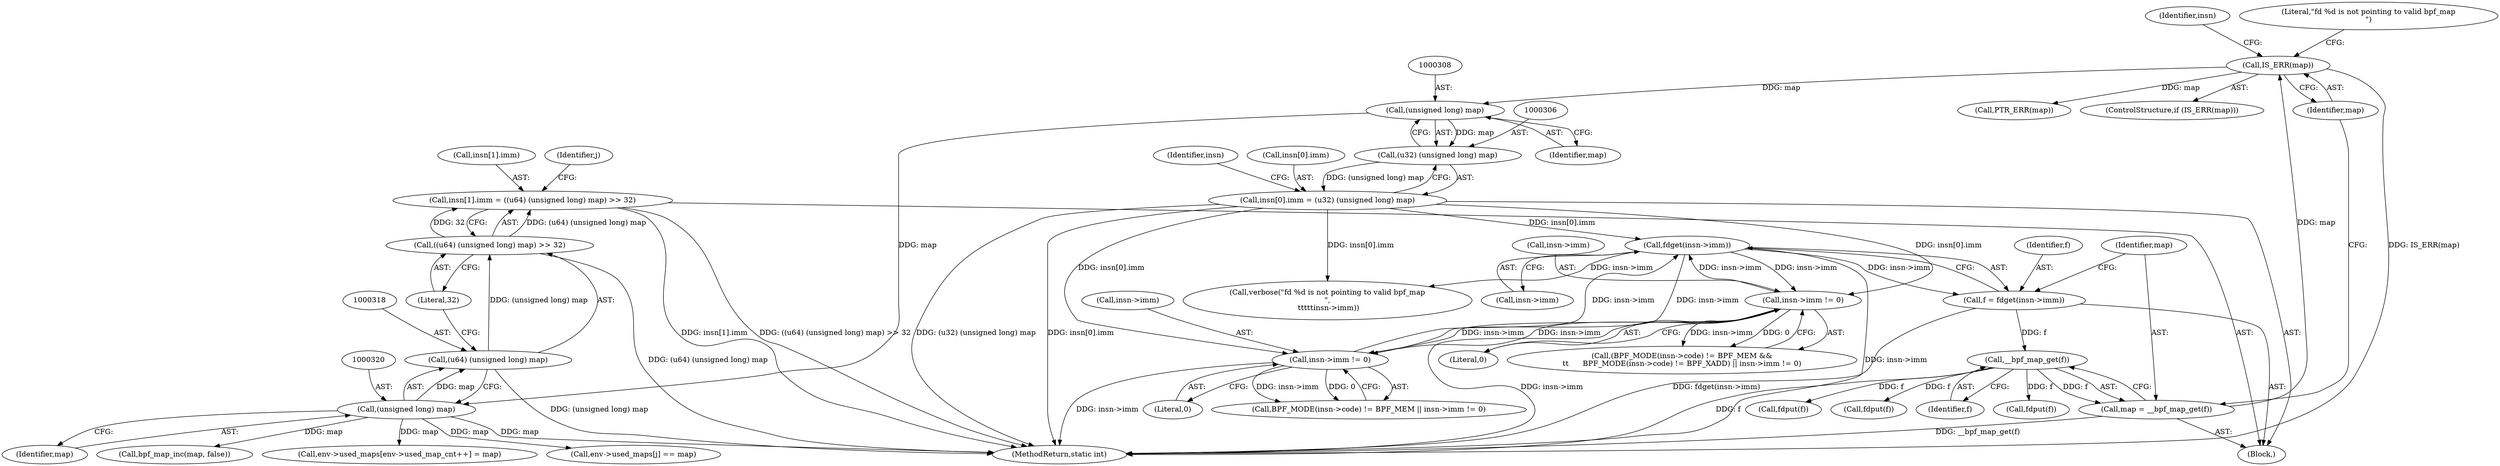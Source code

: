 digraph "0_linux_8358b02bf67d3a5d8a825070e1aa73f25fb2e4c7@array" {
"1000310" [label="(Call,insn[1].imm = ((u64) (unsigned long) map) >> 32)"];
"1000316" [label="(Call,((u64) (unsigned long) map) >> 32)"];
"1000317" [label="(Call,(u64) (unsigned long) map)"];
"1000319" [label="(Call,(unsigned long) map)"];
"1000307" [label="(Call,(unsigned long) map)"];
"1000288" [label="(Call,IS_ERR(map))"];
"1000283" [label="(Call,map = __bpf_map_get(f))"];
"1000285" [label="(Call,__bpf_map_get(f))"];
"1000277" [label="(Call,f = fdget(insn->imm))"];
"1000279" [label="(Call,fdget(insn->imm))"];
"1000188" [label="(Call,insn->imm != 0)"];
"1000299" [label="(Call,insn[0].imm = (u32) (unsigned long) map)"];
"1000305" [label="(Call,(u32) (unsigned long) map)"];
"1000155" [label="(Call,insn->imm != 0)"];
"1000285" [label="(Call,__bpf_map_get(f))"];
"1000174" [label="(Call,(BPF_MODE(insn->code) != BPF_MEM &&\n\t\t      BPF_MODE(insn->code) != BPF_XADD) || insn->imm != 0)"];
"1000353" [label="(Call,fdput(f))"];
"1000309" [label="(Identifier,map)"];
"1000371" [label="(Call,fdput(f))"];
"1000307" [label="(Call,(unsigned long) map)"];
"1000148" [label="(Call,BPF_MODE(insn->code) != BPF_MEM || insn->imm != 0)"];
"1000284" [label="(Identifier,map)"];
"1000311" [label="(Call,insn[1].imm)"];
"1000321" [label="(Identifier,map)"];
"1000159" [label="(Literal,0)"];
"1000286" [label="(Identifier,f)"];
"1000288" [label="(Call,IS_ERR(map))"];
"1000278" [label="(Identifier,f)"];
"1000299" [label="(Call,insn[0].imm = (u32) (unsigned long) map)"];
"1000277" [label="(Call,f = fdget(insn->imm))"];
"1000319" [label="(Call,(unsigned long) map)"];
"1000289" [label="(Identifier,map)"];
"1000283" [label="(Call,map = __bpf_map_get(f))"];
"1000297" [label="(Call,PTR_ERR(map))"];
"1000317" [label="(Call,(u64) (unsigned long) map)"];
"1000302" [label="(Identifier,insn)"];
"1000280" [label="(Call,insn->imm)"];
"1000316" [label="(Call,((u64) (unsigned long) map) >> 32)"];
"1000156" [label="(Call,insn->imm)"];
"1000279" [label="(Call,fdget(insn->imm))"];
"1000322" [label="(Literal,32)"];
"1000189" [label="(Call,insn->imm)"];
"1000155" [label="(Call,insn->imm != 0)"];
"1000368" [label="(Call,bpf_map_inc(map, false))"];
"1000313" [label="(Identifier,insn)"];
"1000358" [label="(Call,env->used_maps[env->used_map_cnt++] = map)"];
"1000325" [label="(Identifier,j)"];
"1000300" [label="(Call,insn[0].imm)"];
"1000211" [label="(Block,)"];
"1000310" [label="(Call,insn[1].imm = ((u64) (unsigned long) map) >> 32)"];
"1000291" [label="(Call,verbose(\"fd %d is not pointing to valid bpf_map\n\",\n \t\t\t\t\tinsn->imm))"];
"1000192" [label="(Literal,0)"];
"1000305" [label="(Call,(u32) (unsigned long) map)"];
"1000292" [label="(Literal,\"fd %d is not pointing to valid bpf_map\n\")"];
"1000287" [label="(ControlStructure,if (IS_ERR(map)))"];
"1000335" [label="(Call,env->used_maps[j] == map)"];
"1000380" [label="(MethodReturn,static int)"];
"1000343" [label="(Call,fdput(f))"];
"1000188" [label="(Call,insn->imm != 0)"];
"1000310" -> "1000211"  [label="AST: "];
"1000310" -> "1000316"  [label="CFG: "];
"1000311" -> "1000310"  [label="AST: "];
"1000316" -> "1000310"  [label="AST: "];
"1000325" -> "1000310"  [label="CFG: "];
"1000310" -> "1000380"  [label="DDG: ((u64) (unsigned long) map) >> 32"];
"1000310" -> "1000380"  [label="DDG: insn[1].imm"];
"1000316" -> "1000310"  [label="DDG: (u64) (unsigned long) map"];
"1000316" -> "1000310"  [label="DDG: 32"];
"1000316" -> "1000322"  [label="CFG: "];
"1000317" -> "1000316"  [label="AST: "];
"1000322" -> "1000316"  [label="AST: "];
"1000316" -> "1000380"  [label="DDG: (u64) (unsigned long) map"];
"1000317" -> "1000316"  [label="DDG: (unsigned long) map"];
"1000317" -> "1000319"  [label="CFG: "];
"1000318" -> "1000317"  [label="AST: "];
"1000319" -> "1000317"  [label="AST: "];
"1000322" -> "1000317"  [label="CFG: "];
"1000317" -> "1000380"  [label="DDG: (unsigned long) map"];
"1000319" -> "1000317"  [label="DDG: map"];
"1000319" -> "1000321"  [label="CFG: "];
"1000320" -> "1000319"  [label="AST: "];
"1000321" -> "1000319"  [label="AST: "];
"1000319" -> "1000380"  [label="DDG: map"];
"1000307" -> "1000319"  [label="DDG: map"];
"1000319" -> "1000335"  [label="DDG: map"];
"1000319" -> "1000358"  [label="DDG: map"];
"1000319" -> "1000368"  [label="DDG: map"];
"1000307" -> "1000305"  [label="AST: "];
"1000307" -> "1000309"  [label="CFG: "];
"1000308" -> "1000307"  [label="AST: "];
"1000309" -> "1000307"  [label="AST: "];
"1000305" -> "1000307"  [label="CFG: "];
"1000307" -> "1000305"  [label="DDG: map"];
"1000288" -> "1000307"  [label="DDG: map"];
"1000288" -> "1000287"  [label="AST: "];
"1000288" -> "1000289"  [label="CFG: "];
"1000289" -> "1000288"  [label="AST: "];
"1000292" -> "1000288"  [label="CFG: "];
"1000302" -> "1000288"  [label="CFG: "];
"1000288" -> "1000380"  [label="DDG: IS_ERR(map)"];
"1000283" -> "1000288"  [label="DDG: map"];
"1000288" -> "1000297"  [label="DDG: map"];
"1000283" -> "1000211"  [label="AST: "];
"1000283" -> "1000285"  [label="CFG: "];
"1000284" -> "1000283"  [label="AST: "];
"1000285" -> "1000283"  [label="AST: "];
"1000289" -> "1000283"  [label="CFG: "];
"1000283" -> "1000380"  [label="DDG: __bpf_map_get(f)"];
"1000285" -> "1000283"  [label="DDG: f"];
"1000285" -> "1000286"  [label="CFG: "];
"1000286" -> "1000285"  [label="AST: "];
"1000285" -> "1000380"  [label="DDG: f"];
"1000277" -> "1000285"  [label="DDG: f"];
"1000285" -> "1000343"  [label="DDG: f"];
"1000285" -> "1000353"  [label="DDG: f"];
"1000285" -> "1000371"  [label="DDG: f"];
"1000277" -> "1000211"  [label="AST: "];
"1000277" -> "1000279"  [label="CFG: "];
"1000278" -> "1000277"  [label="AST: "];
"1000279" -> "1000277"  [label="AST: "];
"1000284" -> "1000277"  [label="CFG: "];
"1000277" -> "1000380"  [label="DDG: fdget(insn->imm)"];
"1000279" -> "1000277"  [label="DDG: insn->imm"];
"1000279" -> "1000280"  [label="CFG: "];
"1000280" -> "1000279"  [label="AST: "];
"1000279" -> "1000380"  [label="DDG: insn->imm"];
"1000279" -> "1000155"  [label="DDG: insn->imm"];
"1000279" -> "1000188"  [label="DDG: insn->imm"];
"1000188" -> "1000279"  [label="DDG: insn->imm"];
"1000299" -> "1000279"  [label="DDG: insn[0].imm"];
"1000155" -> "1000279"  [label="DDG: insn->imm"];
"1000279" -> "1000291"  [label="DDG: insn->imm"];
"1000188" -> "1000174"  [label="AST: "];
"1000188" -> "1000192"  [label="CFG: "];
"1000189" -> "1000188"  [label="AST: "];
"1000192" -> "1000188"  [label="AST: "];
"1000174" -> "1000188"  [label="CFG: "];
"1000188" -> "1000380"  [label="DDG: insn->imm"];
"1000188" -> "1000155"  [label="DDG: insn->imm"];
"1000188" -> "1000174"  [label="DDG: insn->imm"];
"1000188" -> "1000174"  [label="DDG: 0"];
"1000299" -> "1000188"  [label="DDG: insn[0].imm"];
"1000155" -> "1000188"  [label="DDG: insn->imm"];
"1000299" -> "1000211"  [label="AST: "];
"1000299" -> "1000305"  [label="CFG: "];
"1000300" -> "1000299"  [label="AST: "];
"1000305" -> "1000299"  [label="AST: "];
"1000313" -> "1000299"  [label="CFG: "];
"1000299" -> "1000380"  [label="DDG: (u32) (unsigned long) map"];
"1000299" -> "1000380"  [label="DDG: insn[0].imm"];
"1000299" -> "1000155"  [label="DDG: insn[0].imm"];
"1000299" -> "1000291"  [label="DDG: insn[0].imm"];
"1000305" -> "1000299"  [label="DDG: (unsigned long) map"];
"1000306" -> "1000305"  [label="AST: "];
"1000155" -> "1000148"  [label="AST: "];
"1000155" -> "1000159"  [label="CFG: "];
"1000156" -> "1000155"  [label="AST: "];
"1000159" -> "1000155"  [label="AST: "];
"1000148" -> "1000155"  [label="CFG: "];
"1000155" -> "1000380"  [label="DDG: insn->imm"];
"1000155" -> "1000148"  [label="DDG: insn->imm"];
"1000155" -> "1000148"  [label="DDG: 0"];
}
